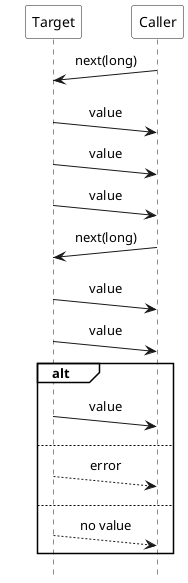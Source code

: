 @startuml

scale 1.0
hide footbox

!pragma teoz true

skinparam monochrome true
skinparam defaultFontName Source Sans Pro
skinparam sequenceMessageAlign center
skinparam participantBackgroundColor #white
skinparam noteBackgroundColor #white
skinparam sequenceGroupBackgroundColor #white
skinparam participantPadding 20

participant Target
participant Caller

Caller ->(10) Target : next(long)
Target ->(10) Caller : value
Target ->(10) Caller : value
Target ->(10) Caller : value

Caller ->(10) Target : next(long)
Target ->(10) Caller : value
Target ->(10) Caller : value

alt
Target ->(10) Caller : value
else
Target -->(10) Caller : error
else
Target -->(10) Caller : no value
end

@enduml
